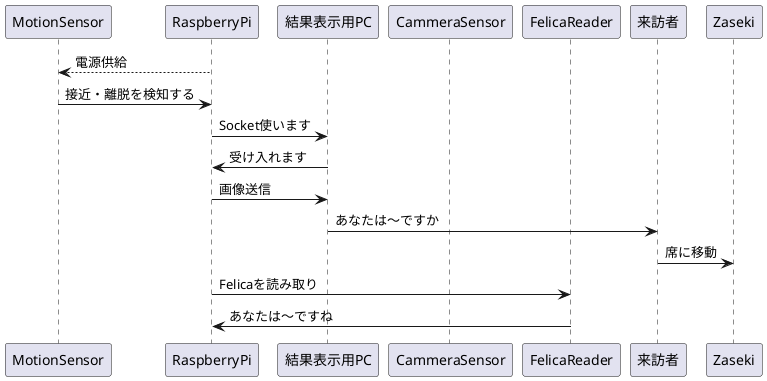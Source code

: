 @startuml

!define Target 来訪者

participant "MotionSensor" as Sensor
participant "RaspberryPi" as RasPi
participant "結果表示用PC" as PC
participant "CammeraSensor" as Cammera
participant "FelicaReader" as Felica
participant "Target" as Human

Sensor  <-- RasPi   : 電源供給
Sensor  -> RasPi    : 接近・離脱を検知する
RasPi   -> PC       : Socket使います
RasPi   <- PC       : 受け入れます
RasPi   -> PC       : 画像送信
PC      -> Human    : あなたは〜ですか
Human   -> Zaseki   : 席に移動
RasPi   -> Felica   : Felicaを読み取り
RasPi   <- Felica   : あなたは〜ですね

@enduml